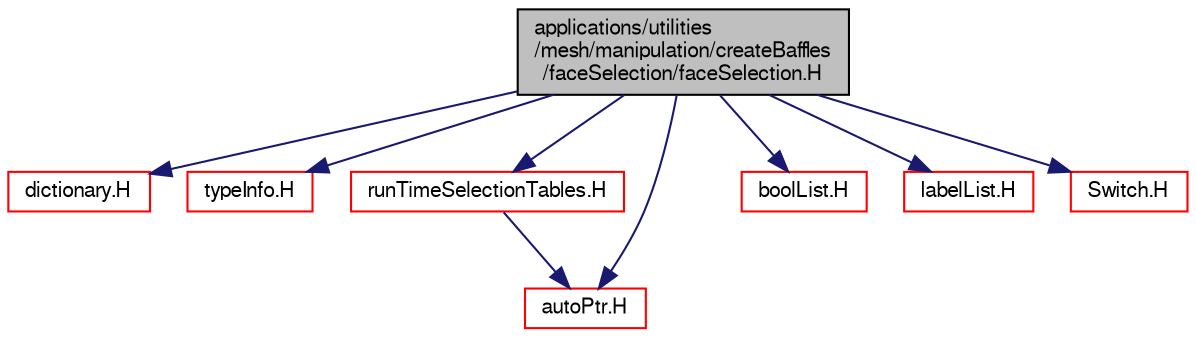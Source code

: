 digraph "applications/utilities/mesh/manipulation/createBaffles/faceSelection/faceSelection.H"
{
  bgcolor="transparent";
  edge [fontname="FreeSans",fontsize="10",labelfontname="FreeSans",labelfontsize="10"];
  node [fontname="FreeSans",fontsize="10",shape=record];
  Node0 [label="applications/utilities\l/mesh/manipulation/createBaffles\l/faceSelection/faceSelection.H",height=0.2,width=0.4,color="black", fillcolor="grey75", style="filled", fontcolor="black"];
  Node0 -> Node1 [color="midnightblue",fontsize="10",style="solid",fontname="FreeSans"];
  Node1 [label="dictionary.H",height=0.2,width=0.4,color="red",URL="$a08804.html"];
  Node0 -> Node54 [color="midnightblue",fontsize="10",style="solid",fontname="FreeSans"];
  Node54 [label="typeInfo.H",height=0.2,width=0.4,color="red",URL="$a09341.html"];
  Node0 -> Node59 [color="midnightblue",fontsize="10",style="solid",fontname="FreeSans"];
  Node59 [label="runTimeSelectionTables.H",height=0.2,width=0.4,color="red",URL="$a09266.html",tooltip="Macros to ease declaration of run-time selection tables. "];
  Node59 -> Node45 [color="midnightblue",fontsize="10",style="solid",fontname="FreeSans"];
  Node45 [label="autoPtr.H",height=0.2,width=0.4,color="red",URL="$a11078.html"];
  Node0 -> Node45 [color="midnightblue",fontsize="10",style="solid",fontname="FreeSans"];
  Node0 -> Node72 [color="midnightblue",fontsize="10",style="solid",fontname="FreeSans"];
  Node72 [label="boolList.H",height=0.2,width=0.4,color="red",URL="$a12152.html"];
  Node0 -> Node73 [color="midnightblue",fontsize="10",style="solid",fontname="FreeSans"];
  Node73 [label="labelList.H",height=0.2,width=0.4,color="red",URL="$a12380.html"];
  Node0 -> Node74 [color="midnightblue",fontsize="10",style="solid",fontname="FreeSans"];
  Node74 [label="Switch.H",height=0.2,width=0.4,color="red",URL="$a12158.html"];
}
